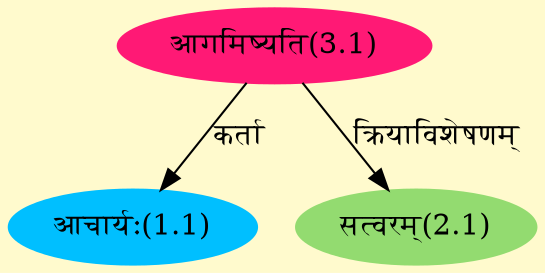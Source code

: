 digraph G{
rankdir=BT;
 compound=true;
 bgcolor="lemonchiffon1";
Node1_1 [style=filled, color="#00BFFF" label = "आचार्यः(1.1)"]
Node3_1 [style=filled, color="#FF1975" label = "आगमिष्यति(3.1)"]
Node2_1 [style=filled, color="#93DB70" label = "सत्वरम्(2.1)"]
/* Start of Relations section */

Node1_1 -> Node3_1 [  label="कर्ता"  dir="back" ]
Node2_1 -> Node3_1 [  label="क्रियाविशेषणम्"  dir="back" ]
}
